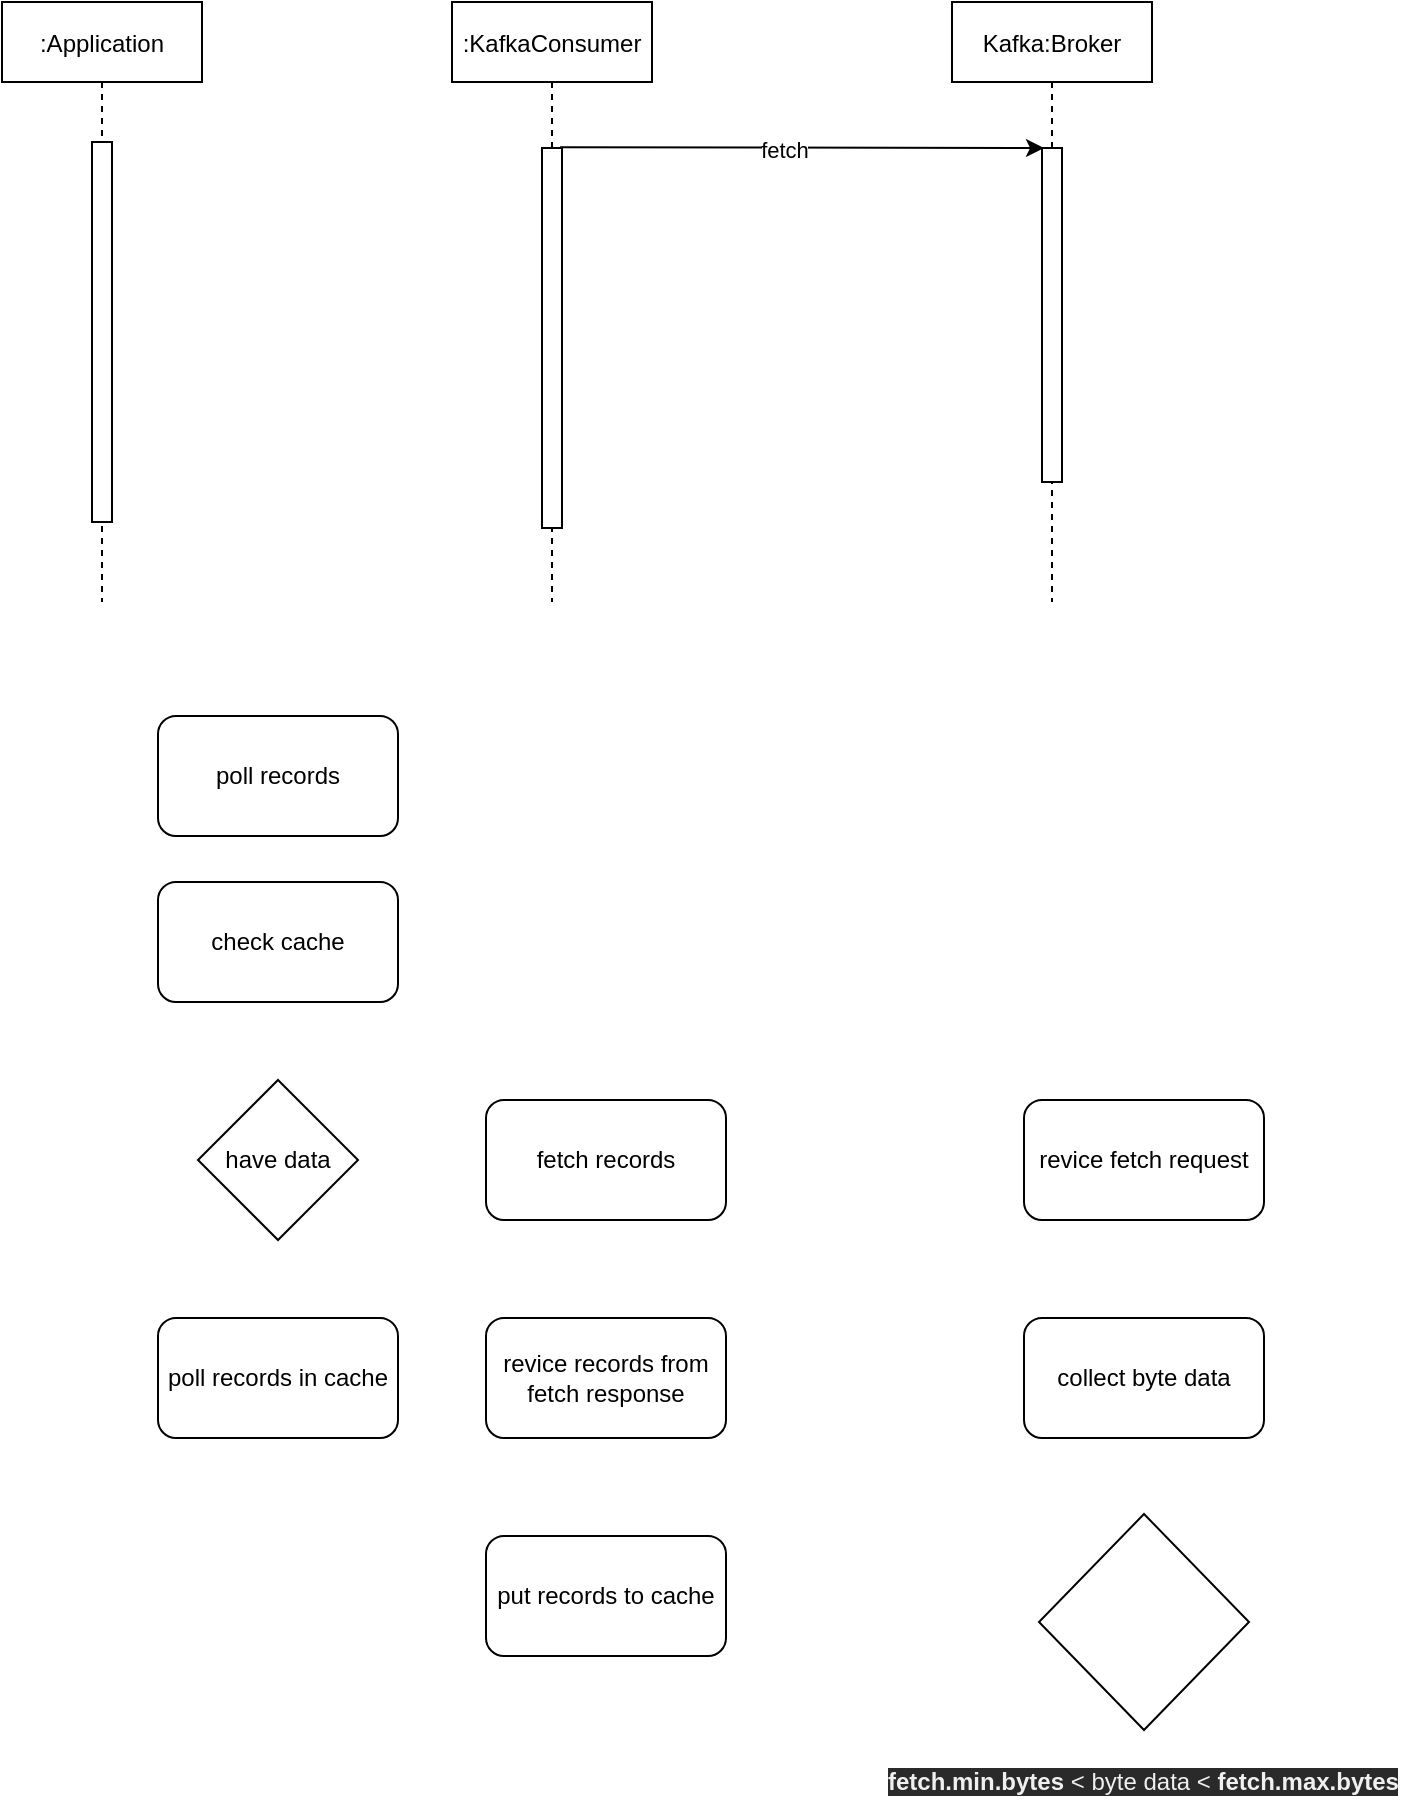 <mxfile version="17.4.5" type="github">
  <diagram id="kgpKYQtTHZ0yAKxKKP6v" name="Page-1">
    <mxGraphModel dx="1422" dy="794" grid="0" gridSize="10" guides="1" tooltips="1" connect="1" arrows="1" fold="1" page="1" pageScale="1" pageWidth="850" pageHeight="1100" math="0" shadow="0">
      <root>
        <mxCell id="0" />
        <mxCell id="1" parent="0" />
        <mxCell id="3nuBFxr9cyL0pnOWT2aG-1" value=":KafkaConsumer" style="shape=umlLifeline;perimeter=lifelinePerimeter;container=1;collapsible=0;recursiveResize=0;rounded=0;shadow=0;strokeWidth=1;" parent="1" vertex="1">
          <mxGeometry x="296" y="80" width="100" height="300" as="geometry" />
        </mxCell>
        <mxCell id="3nuBFxr9cyL0pnOWT2aG-2" value="" style="points=[];perimeter=orthogonalPerimeter;rounded=0;shadow=0;strokeWidth=1;" parent="3nuBFxr9cyL0pnOWT2aG-1" vertex="1">
          <mxGeometry x="45" y="73" width="10" height="190" as="geometry" />
        </mxCell>
        <mxCell id="3nuBFxr9cyL0pnOWT2aG-5" value="Kafka:Broker" style="shape=umlLifeline;perimeter=lifelinePerimeter;container=1;collapsible=0;recursiveResize=0;rounded=0;shadow=0;strokeWidth=1;" parent="1" vertex="1">
          <mxGeometry x="546" y="80" width="100" height="300" as="geometry" />
        </mxCell>
        <mxCell id="3nuBFxr9cyL0pnOWT2aG-6" value="" style="points=[];perimeter=orthogonalPerimeter;rounded=0;shadow=0;strokeWidth=1;" parent="3nuBFxr9cyL0pnOWT2aG-5" vertex="1">
          <mxGeometry x="45" y="73" width="10" height="167" as="geometry" />
        </mxCell>
        <mxCell id="xih2-5BVRlrgKrml7yA8-1" value=":Application" style="shape=umlLifeline;perimeter=lifelinePerimeter;container=1;collapsible=0;recursiveResize=0;rounded=0;shadow=0;strokeWidth=1;" parent="1" vertex="1">
          <mxGeometry x="71" y="80" width="100" height="300" as="geometry" />
        </mxCell>
        <mxCell id="xih2-5BVRlrgKrml7yA8-2" value="" style="points=[];perimeter=orthogonalPerimeter;rounded=0;shadow=0;strokeWidth=1;" parent="xih2-5BVRlrgKrml7yA8-1" vertex="1">
          <mxGeometry x="45" y="70" width="10" height="190" as="geometry" />
        </mxCell>
        <mxCell id="xih2-5BVRlrgKrml7yA8-5" value="" style="endArrow=classic;html=1;rounded=0;exitX=0.54;exitY=0.242;exitDx=0;exitDy=0;exitPerimeter=0;" parent="1" source="3nuBFxr9cyL0pnOWT2aG-1" edge="1">
          <mxGeometry relative="1" as="geometry">
            <mxPoint x="356" y="150" as="sourcePoint" />
            <mxPoint x="592" y="153" as="targetPoint" />
          </mxGeometry>
        </mxCell>
        <mxCell id="xih2-5BVRlrgKrml7yA8-8" value="fetch" style="edgeLabel;html=1;align=center;verticalAlign=middle;resizable=0;points=[];" parent="xih2-5BVRlrgKrml7yA8-5" vertex="1" connectable="0">
          <mxGeometry x="0.204" y="-1" relative="1" as="geometry">
            <mxPoint x="-34" as="offset" />
          </mxGeometry>
        </mxCell>
        <mxCell id="xih2-5BVRlrgKrml7yA8-11" value="fetch records" style="rounded=1;whiteSpace=wrap;html=1;" parent="1" vertex="1">
          <mxGeometry x="313" y="629" width="120" height="60" as="geometry" />
        </mxCell>
        <mxCell id="xih2-5BVRlrgKrml7yA8-12" value="revice fetch request" style="rounded=1;whiteSpace=wrap;html=1;" parent="1" vertex="1">
          <mxGeometry x="582" y="629" width="120" height="60" as="geometry" />
        </mxCell>
        <mxCell id="xih2-5BVRlrgKrml7yA8-13" value="collect byte data" style="rounded=1;whiteSpace=wrap;html=1;" parent="1" vertex="1">
          <mxGeometry x="582" y="738" width="120" height="60" as="geometry" />
        </mxCell>
        <mxCell id="xih2-5BVRlrgKrml7yA8-14" value="poll records" style="rounded=1;whiteSpace=wrap;html=1;" parent="1" vertex="1">
          <mxGeometry x="149" y="437" width="120" height="60" as="geometry" />
        </mxCell>
        <mxCell id="xih2-5BVRlrgKrml7yA8-15" value="have data" style="rhombus;whiteSpace=wrap;html=1;" parent="1" vertex="1">
          <mxGeometry x="169" y="619" width="80" height="80" as="geometry" />
        </mxCell>
        <mxCell id="xih2-5BVRlrgKrml7yA8-16" value="poll records in cache" style="rounded=1;whiteSpace=wrap;html=1;" parent="1" vertex="1">
          <mxGeometry x="149" y="738" width="120" height="60" as="geometry" />
        </mxCell>
        <mxCell id="xih2-5BVRlrgKrml7yA8-18" value="check cache" style="rounded=1;whiteSpace=wrap;html=1;" parent="1" vertex="1">
          <mxGeometry x="149" y="520" width="120" height="60" as="geometry" />
        </mxCell>
        <mxCell id="xih2-5BVRlrgKrml7yA8-19" value="revice records from fetch response" style="rounded=1;whiteSpace=wrap;html=1;" parent="1" vertex="1">
          <mxGeometry x="313" y="738" width="120" height="60" as="geometry" />
        </mxCell>
        <mxCell id="xih2-5BVRlrgKrml7yA8-20" value="put records to cache" style="rounded=1;whiteSpace=wrap;html=1;" parent="1" vertex="1">
          <mxGeometry x="313" y="847" width="120" height="60" as="geometry" />
        </mxCell>
        <mxCell id="xih2-5BVRlrgKrml7yA8-21" value="" style="rhombus;whiteSpace=wrap;html=1;" parent="1" vertex="1">
          <mxGeometry x="589.5" y="836" width="105" height="108" as="geometry" />
        </mxCell>
        <mxCell id="n0Qw8HLsbLLvSBlnaumX-1" value="&lt;span style=&quot;color: rgb(240 , 240 , 240) ; font-family: &amp;#34;helvetica&amp;#34; ; font-size: 12px ; font-style: normal ; letter-spacing: normal ; text-align: center ; text-indent: 0px ; text-transform: none ; word-spacing: 0px ; background-color: rgb(42 , 42 , 42) ; display: inline ; float: none&quot;&gt;&lt;b&gt;fetch.min.bytes&lt;/b&gt;&lt;/span&gt;&lt;span style=&quot;color: rgb(240 , 240 , 240) ; font-family: &amp;#34;helvetica&amp;#34; ; font-size: 12px ; font-style: normal ; font-weight: 400 ; letter-spacing: normal ; text-align: center ; text-indent: 0px ; text-transform: none ; word-spacing: 0px ; background-color: rgb(42 , 42 , 42) ; display: inline ; float: none&quot;&gt; &amp;lt; byte data &amp;lt; &lt;/span&gt;&lt;span style=&quot;color: rgb(240 , 240 , 240) ; font-family: &amp;#34;helvetica&amp;#34; ; font-size: 12px ; font-style: normal ; letter-spacing: normal ; text-align: center ; text-indent: 0px ; text-transform: none ; word-spacing: 0px ; background-color: rgb(42 , 42 , 42) ; display: inline ; float: none&quot;&gt;&lt;b&gt;fetch.max.bytes&lt;/b&gt;&lt;/span&gt;" style="text;whiteSpace=wrap;html=1;" vertex="1" parent="1">
          <mxGeometry x="511.5" y="956" width="271.5" height="28" as="geometry" />
        </mxCell>
      </root>
    </mxGraphModel>
  </diagram>
</mxfile>
